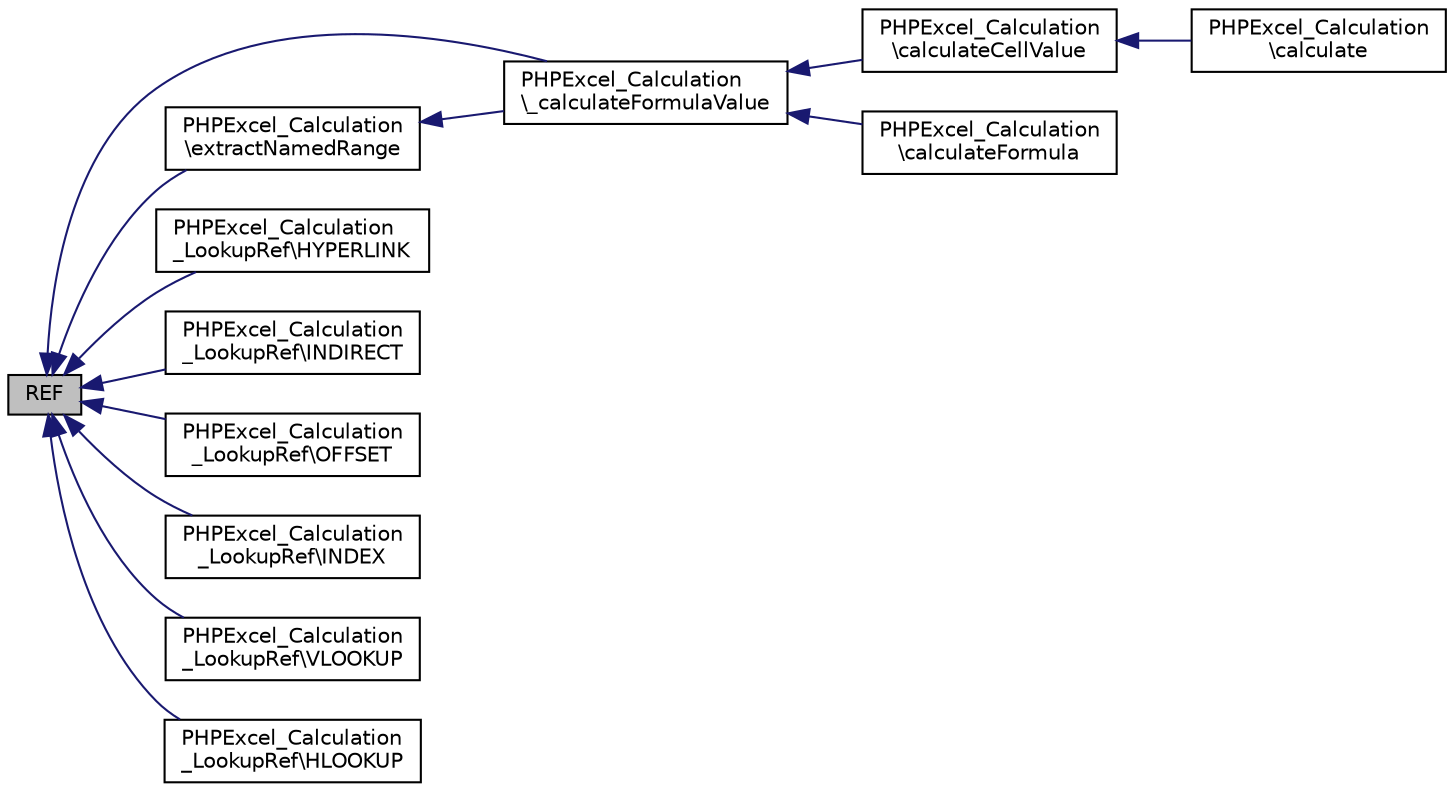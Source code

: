 digraph "REF"
{
  edge [fontname="Helvetica",fontsize="10",labelfontname="Helvetica",labelfontsize="10"];
  node [fontname="Helvetica",fontsize="10",shape=record];
  rankdir="LR";
  Node649 [label="REF",height=0.2,width=0.4,color="black", fillcolor="grey75", style="filled", fontcolor="black"];
  Node649 -> Node650 [dir="back",color="midnightblue",fontsize="10",style="solid",fontname="Helvetica"];
  Node650 [label="PHPExcel_Calculation\l\\_calculateFormulaValue",height=0.2,width=0.4,color="black", fillcolor="white", style="filled",URL="$class_p_h_p_excel___calculation.html#ad1aef41691363540e51e0a585e111eaa"];
  Node650 -> Node651 [dir="back",color="midnightblue",fontsize="10",style="solid",fontname="Helvetica"];
  Node651 [label="PHPExcel_Calculation\l\\calculateCellValue",height=0.2,width=0.4,color="black", fillcolor="white", style="filled",URL="$class_p_h_p_excel___calculation.html#a99d9fd18681a10516af2c86721a39dee"];
  Node651 -> Node652 [dir="back",color="midnightblue",fontsize="10",style="solid",fontname="Helvetica"];
  Node652 [label="PHPExcel_Calculation\l\\calculate",height=0.2,width=0.4,color="black", fillcolor="white", style="filled",URL="$class_p_h_p_excel___calculation.html#aebaa9815d4d23c1958b93dafa720b362"];
  Node650 -> Node653 [dir="back",color="midnightblue",fontsize="10",style="solid",fontname="Helvetica"];
  Node653 [label="PHPExcel_Calculation\l\\calculateFormula",height=0.2,width=0.4,color="black", fillcolor="white", style="filled",URL="$class_p_h_p_excel___calculation.html#afc1160d65c63b9bffa861c57eb77fed1"];
  Node649 -> Node654 [dir="back",color="midnightblue",fontsize="10",style="solid",fontname="Helvetica"];
  Node654 [label="PHPExcel_Calculation\l\\extractNamedRange",height=0.2,width=0.4,color="black", fillcolor="white", style="filled",URL="$class_p_h_p_excel___calculation.html#a25face12130e4c51ed2994a8124c3f24"];
  Node654 -> Node650 [dir="back",color="midnightblue",fontsize="10",style="solid",fontname="Helvetica"];
  Node649 -> Node655 [dir="back",color="midnightblue",fontsize="10",style="solid",fontname="Helvetica"];
  Node655 [label="PHPExcel_Calculation\l_LookupRef\\HYPERLINK",height=0.2,width=0.4,color="black", fillcolor="white", style="filled",URL="$class_p_h_p_excel___calculation___lookup_ref.html#a904c1dcf0bc381a378788b7cfb42e5d8"];
  Node649 -> Node656 [dir="back",color="midnightblue",fontsize="10",style="solid",fontname="Helvetica"];
  Node656 [label="PHPExcel_Calculation\l_LookupRef\\INDIRECT",height=0.2,width=0.4,color="black", fillcolor="white", style="filled",URL="$class_p_h_p_excel___calculation___lookup_ref.html#a8e3ba6fde550688e901f39972e176e33"];
  Node649 -> Node657 [dir="back",color="midnightblue",fontsize="10",style="solid",fontname="Helvetica"];
  Node657 [label="PHPExcel_Calculation\l_LookupRef\\OFFSET",height=0.2,width=0.4,color="black", fillcolor="white", style="filled",URL="$class_p_h_p_excel___calculation___lookup_ref.html#a19cdb1907ba439e2bb4c8c856eaee134"];
  Node649 -> Node658 [dir="back",color="midnightblue",fontsize="10",style="solid",fontname="Helvetica"];
  Node658 [label="PHPExcel_Calculation\l_LookupRef\\INDEX",height=0.2,width=0.4,color="black", fillcolor="white", style="filled",URL="$class_p_h_p_excel___calculation___lookup_ref.html#a116cb4f54b6a37c84ce5da8493eed966"];
  Node649 -> Node659 [dir="back",color="midnightblue",fontsize="10",style="solid",fontname="Helvetica"];
  Node659 [label="PHPExcel_Calculation\l_LookupRef\\VLOOKUP",height=0.2,width=0.4,color="black", fillcolor="white", style="filled",URL="$class_p_h_p_excel___calculation___lookup_ref.html#aaa480030ee77f2b3d2150b89cc33a9b1"];
  Node649 -> Node660 [dir="back",color="midnightblue",fontsize="10",style="solid",fontname="Helvetica"];
  Node660 [label="PHPExcel_Calculation\l_LookupRef\\HLOOKUP",height=0.2,width=0.4,color="black", fillcolor="white", style="filled",URL="$class_p_h_p_excel___calculation___lookup_ref.html#aebfe721a041b2e741426ea75625c7cd3"];
}
